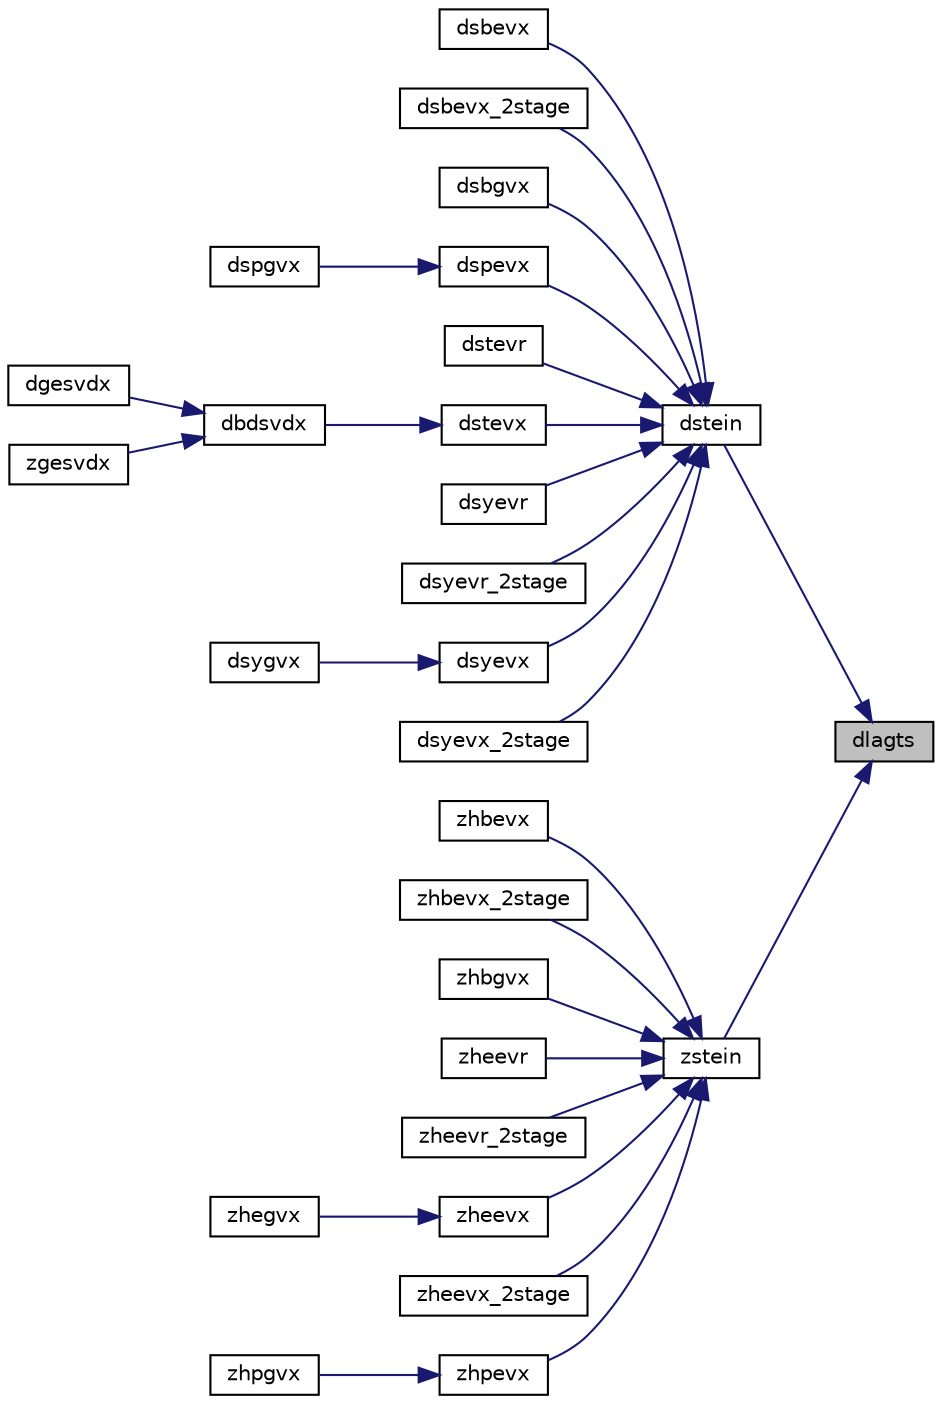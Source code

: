 digraph "dlagts"
{
 // LATEX_PDF_SIZE
  edge [fontname="Helvetica",fontsize="10",labelfontname="Helvetica",labelfontsize="10"];
  node [fontname="Helvetica",fontsize="10",shape=record];
  rankdir="RL";
  Node1 [label="dlagts",height=0.2,width=0.4,color="black", fillcolor="grey75", style="filled", fontcolor="black",tooltip="DLAGTS solves the system of equations (T-λI)x = y or (T-λI)^Tx = y, where T is a general tridiagonal ..."];
  Node1 -> Node2 [dir="back",color="midnightblue",fontsize="10",style="solid",fontname="Helvetica"];
  Node2 [label="dstein",height=0.2,width=0.4,color="black", fillcolor="white", style="filled",URL="$dstein_8f.html#a215c9e229f4b54fed9993f58285aba8a",tooltip="DSTEIN"];
  Node2 -> Node3 [dir="back",color="midnightblue",fontsize="10",style="solid",fontname="Helvetica"];
  Node3 [label="dsbevx",height=0.2,width=0.4,color="black", fillcolor="white", style="filled",URL="$dsbevx_8f.html#a4b0b81bd79a12be53d13a172c8950995",tooltip="DSBEVX computes the eigenvalues and, optionally, the left and/or right eigenvectors for OTHER matrice..."];
  Node2 -> Node4 [dir="back",color="midnightblue",fontsize="10",style="solid",fontname="Helvetica"];
  Node4 [label="dsbevx_2stage",height=0.2,width=0.4,color="black", fillcolor="white", style="filled",URL="$dsbevx__2stage_8f.html#acb3c31bbcb04111d818e44f5596d7280",tooltip="DSBEVX_2STAGE computes the eigenvalues and, optionally, the left and/or right eigenvectors for OTHER ..."];
  Node2 -> Node5 [dir="back",color="midnightblue",fontsize="10",style="solid",fontname="Helvetica"];
  Node5 [label="dsbgvx",height=0.2,width=0.4,color="black", fillcolor="white", style="filled",URL="$dsbgvx_8f.html#ac1ea24e07f3e2522ef6e8e9768eea5c5",tooltip="DSBGVX"];
  Node2 -> Node6 [dir="back",color="midnightblue",fontsize="10",style="solid",fontname="Helvetica"];
  Node6 [label="dspevx",height=0.2,width=0.4,color="black", fillcolor="white", style="filled",URL="$dspevx_8f.html#a07ee2c397b1b0f73e296f20f8d36990a",tooltip="DSPEVX computes the eigenvalues and, optionally, the left and/or right eigenvectors for OTHER matrice..."];
  Node6 -> Node7 [dir="back",color="midnightblue",fontsize="10",style="solid",fontname="Helvetica"];
  Node7 [label="dspgvx",height=0.2,width=0.4,color="black", fillcolor="white", style="filled",URL="$dspgvx_8f.html#a059beb16ce5345c3a2dfbf9692650401",tooltip="DSPGVX"];
  Node2 -> Node8 [dir="back",color="midnightblue",fontsize="10",style="solid",fontname="Helvetica"];
  Node8 [label="dstevr",height=0.2,width=0.4,color="black", fillcolor="white", style="filled",URL="$dstevr_8f.html#a323734560b8bd052fbc474dc2f0b5605",tooltip="DSTEVR computes the eigenvalues and, optionally, the left and/or right eigenvectors for OTHER matrice..."];
  Node2 -> Node9 [dir="back",color="midnightblue",fontsize="10",style="solid",fontname="Helvetica"];
  Node9 [label="dstevx",height=0.2,width=0.4,color="black", fillcolor="white", style="filled",URL="$dstevx_8f.html#a874417315bccf2de7547e30338da4101",tooltip="DSTEVX computes the eigenvalues and, optionally, the left and/or right eigenvectors for OTHER matrice..."];
  Node9 -> Node10 [dir="back",color="midnightblue",fontsize="10",style="solid",fontname="Helvetica"];
  Node10 [label="dbdsvdx",height=0.2,width=0.4,color="black", fillcolor="white", style="filled",URL="$dbdsvdx_8f.html#a63829fd8c0a1ae89779a35c9c1093fa6",tooltip="DBDSVDX"];
  Node10 -> Node11 [dir="back",color="midnightblue",fontsize="10",style="solid",fontname="Helvetica"];
  Node11 [label="dgesvdx",height=0.2,width=0.4,color="black", fillcolor="white", style="filled",URL="$dgesvdx_8f.html#a9e5a37fb31af0193fe7020b0eb0ad9ac",tooltip="DGESVDX computes the singular value decomposition (SVD) for GE matrices"];
  Node10 -> Node12 [dir="back",color="midnightblue",fontsize="10",style="solid",fontname="Helvetica"];
  Node12 [label="zgesvdx",height=0.2,width=0.4,color="black", fillcolor="white", style="filled",URL="$zgesvdx_8f.html#a6a739f1460b776c50cf0b5f6ac45a518",tooltip="ZGESVDX computes the singular value decomposition (SVD) for GE matrices"];
  Node2 -> Node13 [dir="back",color="midnightblue",fontsize="10",style="solid",fontname="Helvetica"];
  Node13 [label="dsyevr",height=0.2,width=0.4,color="black", fillcolor="white", style="filled",URL="$dsyevr_8f.html#aeed8a131adf56eaa2a9e5b1e0cce5718",tooltip="DSYEVR computes the eigenvalues and, optionally, the left and/or right eigenvectors for SY matrices"];
  Node2 -> Node14 [dir="back",color="midnightblue",fontsize="10",style="solid",fontname="Helvetica"];
  Node14 [label="dsyevr_2stage",height=0.2,width=0.4,color="black", fillcolor="white", style="filled",URL="$dsyevr__2stage_8f.html#ad00fd7c0f376019d33e5a194e6b92262",tooltip="DSYEVR_2STAGE computes the eigenvalues and, optionally, the left and/or right eigenvectors for SY mat..."];
  Node2 -> Node15 [dir="back",color="midnightblue",fontsize="10",style="solid",fontname="Helvetica"];
  Node15 [label="dsyevx",height=0.2,width=0.4,color="black", fillcolor="white", style="filled",URL="$dsyevx_8f.html#a68612cdf4ed1051c08f0b0735b8dfdea",tooltip="DSYEVX computes the eigenvalues and, optionally, the left and/or right eigenvectors for SY matrices"];
  Node15 -> Node16 [dir="back",color="midnightblue",fontsize="10",style="solid",fontname="Helvetica"];
  Node16 [label="dsygvx",height=0.2,width=0.4,color="black", fillcolor="white", style="filled",URL="$dsygvx_8f.html#a51bef2d9d58cfff3f1bac9143ccc85b8",tooltip="DSYGVX"];
  Node2 -> Node17 [dir="back",color="midnightblue",fontsize="10",style="solid",fontname="Helvetica"];
  Node17 [label="dsyevx_2stage",height=0.2,width=0.4,color="black", fillcolor="white", style="filled",URL="$dsyevx__2stage_8f.html#ae4eebc2e2a39933908d6ffe64611bca1",tooltip="DSYEVX_2STAGE computes the eigenvalues and, optionally, the left and/or right eigenvectors for SY mat..."];
  Node1 -> Node18 [dir="back",color="midnightblue",fontsize="10",style="solid",fontname="Helvetica"];
  Node18 [label="zstein",height=0.2,width=0.4,color="black", fillcolor="white", style="filled",URL="$zstein_8f.html#a8489238dd7ecbd0071ba280508f4add8",tooltip="ZSTEIN"];
  Node18 -> Node19 [dir="back",color="midnightblue",fontsize="10",style="solid",fontname="Helvetica"];
  Node19 [label="zhbevx",height=0.2,width=0.4,color="black", fillcolor="white", style="filled",URL="$zhbevx_8f.html#ae5f2fa86e4c29e27fccf6cb9ea1c54a2",tooltip="ZHBEVX computes the eigenvalues and, optionally, the left and/or right eigenvectors for OTHER matrice..."];
  Node18 -> Node20 [dir="back",color="midnightblue",fontsize="10",style="solid",fontname="Helvetica"];
  Node20 [label="zhbevx_2stage",height=0.2,width=0.4,color="black", fillcolor="white", style="filled",URL="$zhbevx__2stage_8f.html#a42094c90148d11dd8eb7627231144c09",tooltip="ZHBEVX_2STAGE computes the eigenvalues and, optionally, the left and/or right eigenvectors for OTHER ..."];
  Node18 -> Node21 [dir="back",color="midnightblue",fontsize="10",style="solid",fontname="Helvetica"];
  Node21 [label="zhbgvx",height=0.2,width=0.4,color="black", fillcolor="white", style="filled",URL="$zhbgvx_8f.html#ae902a3301300bbb1a46459cb990192ad",tooltip="ZHBGVX"];
  Node18 -> Node22 [dir="back",color="midnightblue",fontsize="10",style="solid",fontname="Helvetica"];
  Node22 [label="zheevr",height=0.2,width=0.4,color="black", fillcolor="white", style="filled",URL="$zheevr_8f.html#a60dd605c63d7183a4c289a4ab3df6df6",tooltip="ZHEEVR computes the eigenvalues and, optionally, the left and/or right eigenvectors for HE matrices"];
  Node18 -> Node23 [dir="back",color="midnightblue",fontsize="10",style="solid",fontname="Helvetica"];
  Node23 [label="zheevr_2stage",height=0.2,width=0.4,color="black", fillcolor="white", style="filled",URL="$zheevr__2stage_8f.html#adc7c95ab10d3a0d34802aa94939d4ad1",tooltip="ZHEEVR_2STAGE computes the eigenvalues and, optionally, the left and/or right eigenvectors for HE mat..."];
  Node18 -> Node24 [dir="back",color="midnightblue",fontsize="10",style="solid",fontname="Helvetica"];
  Node24 [label="zheevx",height=0.2,width=0.4,color="black", fillcolor="white", style="filled",URL="$zheevx_8f.html#aabef68a9c7b10df7aef8f4fec89fddbe",tooltip="ZHEEVX computes the eigenvalues and, optionally, the left and/or right eigenvectors for HE matrices"];
  Node24 -> Node25 [dir="back",color="midnightblue",fontsize="10",style="solid",fontname="Helvetica"];
  Node25 [label="zhegvx",height=0.2,width=0.4,color="black", fillcolor="white", style="filled",URL="$zhegvx_8f.html#a8ea76cbbb14edb5a22069e203fc8e8b2",tooltip="ZHEGVX"];
  Node18 -> Node26 [dir="back",color="midnightblue",fontsize="10",style="solid",fontname="Helvetica"];
  Node26 [label="zheevx_2stage",height=0.2,width=0.4,color="black", fillcolor="white", style="filled",URL="$zheevx__2stage_8f.html#ac77d6b27ad8afec6f975d71a329c6c98",tooltip="ZHEEVX_2STAGE computes the eigenvalues and, optionally, the left and/or right eigenvectors for HE mat..."];
  Node18 -> Node27 [dir="back",color="midnightblue",fontsize="10",style="solid",fontname="Helvetica"];
  Node27 [label="zhpevx",height=0.2,width=0.4,color="black", fillcolor="white", style="filled",URL="$zhpevx_8f.html#a5d02ab79a002e32a7fd26a9e8a8f5638",tooltip="ZHPEVX computes the eigenvalues and, optionally, the left and/or right eigenvectors for OTHER matrice..."];
  Node27 -> Node28 [dir="back",color="midnightblue",fontsize="10",style="solid",fontname="Helvetica"];
  Node28 [label="zhpgvx",height=0.2,width=0.4,color="black", fillcolor="white", style="filled",URL="$zhpgvx_8f.html#aa447b35fe8cbabe3cf262579e49a96b1",tooltip="ZHPGVX"];
}
